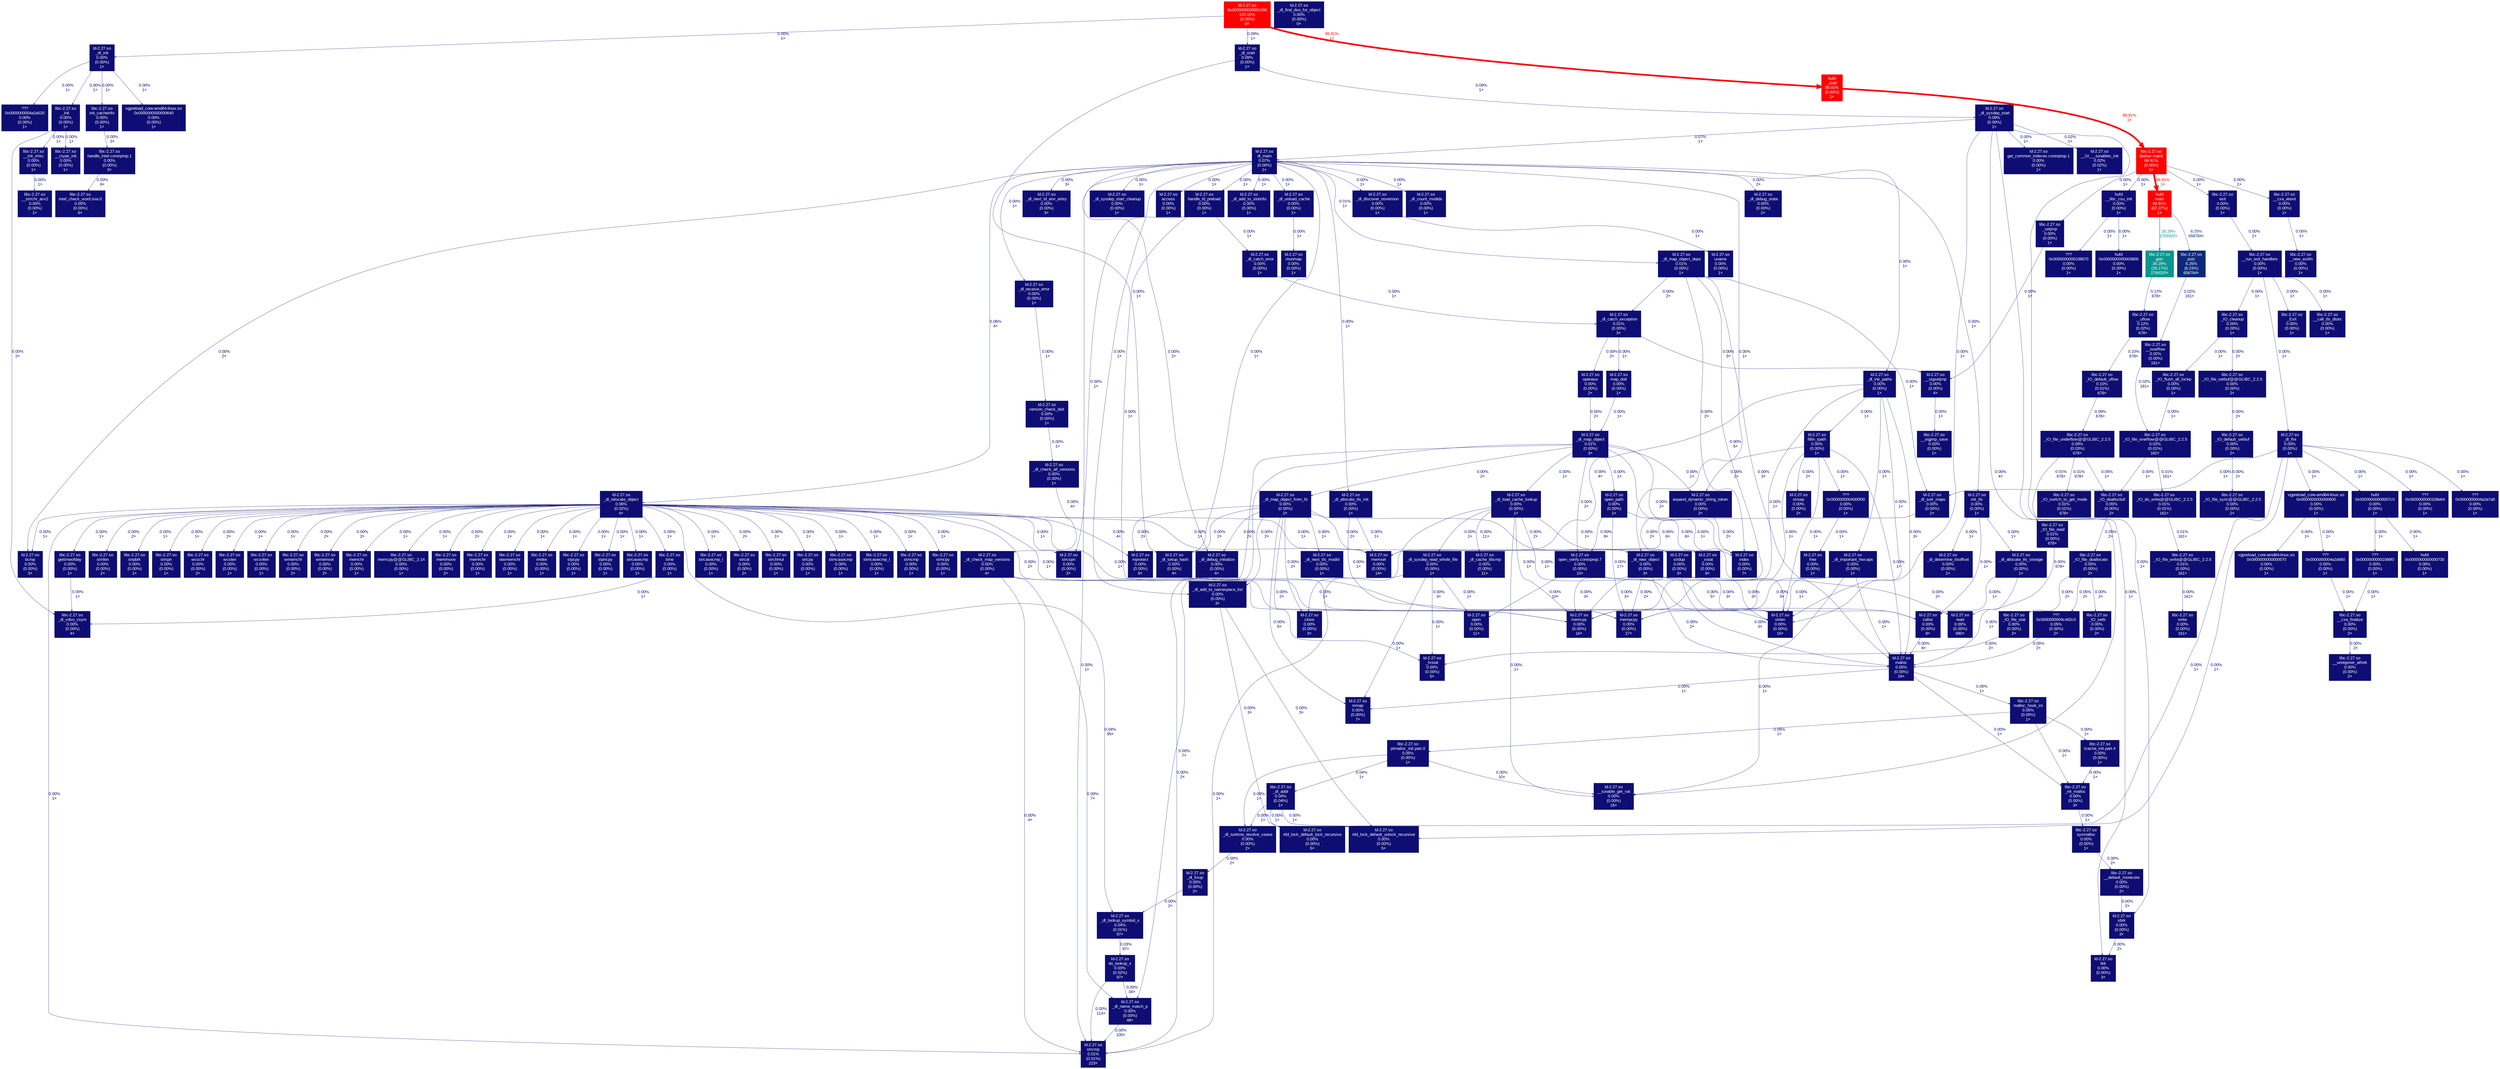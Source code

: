 digraph {
	graph [fontname=Arial, nodesep=0.125, ranksep=0.25];
	node [fontcolor=white, fontname=Arial, height=0, shape=box, style=filled, width=0];
	edge [fontname=Arial];
	"(below main)" [color="#ff0100", fontcolor="#ffffff", fontsize="10.00", label="libc-2.27.so\n(below main)\n99.91%\n(0.00%)\n1×"];
	"(below main)" -> "__cxa_atexit" [arrowsize="0.35", color="#0d0d73", fontcolor="#0d0d73", fontsize="10.00", label="0.00%\n1×", labeldistance="0.50", penwidth="0.50"];
	"(below main)" -> "__libc_csu_init" [arrowsize="0.35", color="#0d0d73", fontcolor="#0d0d73", fontsize="10.00", label="0.00%\n1×", labeldistance="0.50", penwidth="0.50"];
	"(below main)" -> "_setjmp" [arrowsize="0.35", color="#0d0d73", fontcolor="#0d0d73", fontsize="10.00", label="0.00%\n1×", labeldistance="0.50", penwidth="0.50"];
	"(below main)" -> exit [arrowsize="0.35", color="#0d0d73", fontcolor="#0d0d73", fontsize="10.00", label="0.00%\n1×", labeldistance="0.50", penwidth="0.50"];
	"(below main)" -> main [arrowsize="1.00", color="#ff0100", fontcolor="#ff0100", fontsize="10.00", label="99.91%\n1×", labeldistance="4.00", penwidth="4.00"];
	"0x0000000000000570" [color="#0d0d73", fontcolor="#ffffff", fontsize="10.00", label="vgpreload_core-amd64-linux.so\n0x0000000000000570\n0.00%\n(0.00%)\n1×"];
	"0x0000000000000600" [color="#0d0d73", fontcolor="#ffffff", fontsize="10.00", label="vgpreload_core-amd64-linux.so\n0x0000000000000600\n0.00%\n(0.00%)\n1×"];
	"0x0000000000000600" -> "0x0000000000000570" [arrowsize="0.35", color="#0d0d73", fontcolor="#0d0d73", fontsize="10.00", label="0.00%\n1×", labeldistance="0.50", penwidth="0.50"];
	"0x0000000000000600" -> "0x0000000004a2a560" [arrowsize="0.35", color="#0d0d73", fontcolor="#0d0d73", fontsize="10.00", label="0.00%\n1×", labeldistance="0.50", penwidth="0.50"];
	"0x0000000000000640" [color="#0d0d73", fontcolor="#ffffff", fontsize="10.00", label="vgpreload_core-amd64-linux.so\n0x0000000000000640\n0.00%\n(0.00%)\n1×"];
	"0x0000000000000730" [color="#0d0d73", fontcolor="#ffffff", fontsize="10.00", label="hufd\n0x0000000000000730\n0.00%\n(0.00%)\n1×"];
	"0x00000000000007c0" [color="#0d0d73", fontcolor="#ffffff", fontsize="10.00", label="hufd\n0x00000000000007c0\n0.00%\n(0.00%)\n1×"];
	"0x00000000000007c0" -> "0x0000000000000730" [arrowsize="0.35", color="#0d0d73", fontcolor="#0d0d73", fontsize="10.00", label="0.00%\n1×", labeldistance="0.50", penwidth="0.50"];
	"0x00000000000007c0" -> "0x00000000001086f0" [arrowsize="0.35", color="#0d0d73", fontcolor="#0d0d73", fontsize="10.00", label="0.00%\n1×", labeldistance="0.50", penwidth="0.50"];
	"0x0000000000000800" [color="#0d0d73", fontcolor="#ffffff", fontsize="10.00", label="hufd\n0x0000000000000800\n0.00%\n(0.00%)\n1×"];
	"0x0000000000001090" [color="#ff0000", fontcolor="#ffffff", fontsize="10.00", label="ld-2.27.so\n0x0000000000001090\n100.00%\n(0.00%)\n0×"];
	"0x0000000000001090" -> "_dl_init" [arrowsize="0.35", color="#0d0d73", fontcolor="#0d0d73", fontsize="10.00", label="0.00%\n1×", labeldistance="0.50", penwidth="0.50"];
	"0x0000000000001090" -> "_dl_start" [arrowsize="0.35", color="#0d0d73", fontcolor="#0d0d73", fontsize="10.00", label="0.09%\n1×", labeldistance="0.50", penwidth="0.50"];
	"0x0000000000001090" -> "_start" [arrowsize="1.00", color="#ff0100", fontcolor="#ff0100", fontsize="10.00", label="99.91%\n1×", labeldistance="4.00", penwidth="4.00"];
	"0x0000000000108670" [color="#0d0d73", fontcolor="#ffffff", fontsize="10.00", label="???\n0x0000000000108670\n0.00%\n(0.00%)\n1×"];
	"0x00000000001086f0" [color="#0d0d73", fontcolor="#ffffff", fontsize="10.00", label="???\n0x00000000001086f0\n0.00%\n(0.00%)\n1×"];
	"0x00000000001086f0" -> "__cxa_finalize" [arrowsize="0.35", color="#0d0d73", fontcolor="#0d0d73", fontsize="10.00", label="0.00%\n1×", labeldistance="0.50", penwidth="0.50"];
	"0x0000000000108e64" [color="#0d0d73", fontcolor="#ffffff", fontsize="10.00", label="???\n0x0000000000108e64\n0.00%\n(0.00%)\n1×"];
	"0x0000000004000f00" [color="#0d0d73", fontcolor="#ffffff", fontsize="10.00", label="???\n0x0000000004000f00\n0.00%\n(0.00%)\n1×"];
	"0x0000000004000f00" -> free [arrowsize="0.35", color="#0d0d73", fontcolor="#0d0d73", fontsize="10.00", label="0.00%\n1×", labeldistance="0.50", penwidth="0.50"];
	"0x0000000004a2a520" [color="#0d0d73", fontcolor="#ffffff", fontsize="10.00", label="???\n0x0000000004a2a520\n0.00%\n(0.00%)\n1×"];
	"0x0000000004a2a560" [color="#0d0d73", fontcolor="#ffffff", fontsize="10.00", label="???\n0x0000000004a2a560\n0.00%\n(0.00%)\n1×"];
	"0x0000000004a2a560" -> "__cxa_finalize" [arrowsize="0.35", color="#0d0d73", fontcolor="#0d0d73", fontsize="10.00", label="0.00%\n1×", labeldistance="0.50", penwidth="0.50"];
	"0x0000000004a2a7a8" [color="#0d0d73", fontcolor="#ffffff", fontsize="10.00", label="???\n0x0000000004a2a7a8\n0.00%\n(0.00%)\n1×"];
	"0x0000000004c4d2c0" [color="#0d0d73", fontcolor="#ffffff", fontsize="10.00", label="???\n0x0000000004c4d2c0\n0.05%\n(0.00%)\n2×"];
	"0x0000000004c4d2c0" -> malloc [arrowsize="0.35", color="#0d0d73", fontcolor="#0d0d73", fontsize="10.00", label="0.05%\n2×", labeldistance="0.50", penwidth="0.50"];
	"_Exit" [color="#0d0d73", fontcolor="#ffffff", fontsize="10.00", label="libc-2.27.so\n_Exit\n0.00%\n(0.00%)\n1×"];
	"_IO_cleanup" [color="#0d0d73", fontcolor="#ffffff", fontsize="10.00", label="libc-2.27.so\n_IO_cleanup\n0.00%\n(0.00%)\n1×"];
	"_IO_cleanup" -> "_IO_file_setbuf@@GLIBC_2.2.5" [arrowsize="0.35", color="#0d0d73", fontcolor="#0d0d73", fontsize="10.00", label="0.00%\n2×", labeldistance="0.50", penwidth="0.50"];
	"_IO_cleanup" -> "_IO_flush_all_lockp" [arrowsize="0.35", color="#0d0d73", fontcolor="#0d0d73", fontsize="10.00", label="0.00%\n1×", labeldistance="0.50", penwidth="0.50"];
	"_IO_default_setbuf" [color="#0d0d73", fontcolor="#ffffff", fontsize="10.00", label="libc-2.27.so\n_IO_default_setbuf\n0.00%\n(0.00%)\n2×"];
	"_IO_default_setbuf" -> "_IO_file_sync@@GLIBC_2.2.5" [arrowsize="0.35", color="#0d0d73", fontcolor="#0d0d73", fontsize="10.00", label="0.00%\n2×", labeldistance="0.50", penwidth="0.50"];
	"_IO_default_uflow" [color="#0d0d73", fontcolor="#ffffff", fontsize="10.00", label="libc-2.27.so\n_IO_default_uflow\n0.10%\n(0.01%)\n678×"];
	"_IO_default_uflow" -> "_IO_file_underflow@@GLIBC_2.2.5" [arrowsize="0.35", color="#0d0d73", fontcolor="#0d0d73", fontsize="10.00", label="0.09%\n678×", labeldistance="0.50", penwidth="0.50"];
	"_IO_do_write@@GLIBC_2.2.5" [color="#0d0d73", fontcolor="#ffffff", fontsize="10.00", label="libc-2.27.so\n_IO_do_write@@GLIBC_2.2.5\n0.01%\n(0.01%)\n161×"];
	"_IO_do_write@@GLIBC_2.2.5" -> "_IO_file_write@@GLIBC_2.2.5" [arrowsize="0.35", color="#0d0d73", fontcolor="#0d0d73", fontsize="10.00", label="0.01%\n161×", labeldistance="0.50", penwidth="0.50"];
	"_IO_doallocbuf" [color="#0d0d73", fontcolor="#ffffff", fontsize="10.00", label="libc-2.27.so\n_IO_doallocbuf\n0.05%\n(0.00%)\n2×"];
	"_IO_doallocbuf" -> "_IO_file_doallocate" [arrowsize="0.35", color="#0d0d73", fontcolor="#0d0d73", fontsize="10.00", label="0.05%\n2×", labeldistance="0.50", penwidth="0.50"];
	"_IO_file_doallocate" [color="#0d0d73", fontcolor="#ffffff", fontsize="10.00", label="libc-2.27.so\n_IO_file_doallocate\n0.05%\n(0.00%)\n2×"];
	"_IO_file_doallocate" -> "0x0000000004c4d2c0" [arrowsize="0.35", color="#0d0d73", fontcolor="#0d0d73", fontsize="10.00", label="0.05%\n2×", labeldistance="0.50", penwidth="0.50"];
	"_IO_file_doallocate" -> "_IO_file_stat" [arrowsize="0.35", color="#0d0d73", fontcolor="#0d0d73", fontsize="10.00", label="0.00%\n2×", labeldistance="0.50", penwidth="0.50"];
	"_IO_file_doallocate" -> "_IO_setb" [arrowsize="0.35", color="#0d0d73", fontcolor="#0d0d73", fontsize="10.00", label="0.00%\n2×", labeldistance="0.50", penwidth="0.50"];
	"_IO_file_overflow@@GLIBC_2.2.5" [color="#0d0d73", fontcolor="#ffffff", fontsize="10.00", label="libc-2.27.so\n_IO_file_overflow@@GLIBC_2.2.5\n0.02%\n(0.01%)\n162×"];
	"_IO_file_overflow@@GLIBC_2.2.5" -> "_IO_do_write@@GLIBC_2.2.5" [arrowsize="0.35", color="#0d0d73", fontcolor="#0d0d73", fontsize="10.00", label="0.01%\n161×", labeldistance="0.50", penwidth="0.50"];
	"_IO_file_overflow@@GLIBC_2.2.5" -> "_IO_doallocbuf" [arrowsize="0.35", color="#0d0d73", fontcolor="#0d0d73", fontsize="10.00", label="0.00%\n1×", labeldistance="0.50", penwidth="0.50"];
	"_IO_file_read" [color="#0d0d73", fontcolor="#ffffff", fontsize="10.00", label="libc-2.27.so\n_IO_file_read\n0.01%\n(0.00%)\n678×"];
	"_IO_file_read" -> read [arrowsize="0.35", color="#0d0d73", fontcolor="#0d0d73", fontsize="10.00", label="0.00%\n678×", labeldistance="0.50", penwidth="0.50"];
	"_IO_file_setbuf@@GLIBC_2.2.5" [color="#0d0d73", fontcolor="#ffffff", fontsize="10.00", label="libc-2.27.so\n_IO_file_setbuf@@GLIBC_2.2.5\n0.00%\n(0.00%)\n2×"];
	"_IO_file_setbuf@@GLIBC_2.2.5" -> "_IO_default_setbuf" [arrowsize="0.35", color="#0d0d73", fontcolor="#0d0d73", fontsize="10.00", label="0.00%\n2×", labeldistance="0.50", penwidth="0.50"];
	"_IO_file_stat" [color="#0d0d73", fontcolor="#ffffff", fontsize="10.00", label="libc-2.27.so\n_IO_file_stat\n0.00%\n(0.00%)\n2×"];
	"_IO_file_stat" -> "_fxstat" [arrowsize="0.35", color="#0d0d73", fontcolor="#0d0d73", fontsize="10.00", label="0.00%\n2×", labeldistance="0.50", penwidth="0.50"];
	"_IO_file_sync@@GLIBC_2.2.5" [color="#0d0d73", fontcolor="#ffffff", fontsize="10.00", label="libc-2.27.so\n_IO_file_sync@@GLIBC_2.2.5\n0.00%\n(0.00%)\n2×"];
	"_IO_file_underflow@@GLIBC_2.2.5" [color="#0d0d73", fontcolor="#ffffff", fontsize="10.00", label="libc-2.27.so\n_IO_file_underflow@@GLIBC_2.2.5\n0.09%\n(0.03%)\n678×"];
	"_IO_file_underflow@@GLIBC_2.2.5" -> "_IO_doallocbuf" [arrowsize="0.35", color="#0d0d73", fontcolor="#0d0d73", fontsize="10.00", label="0.05%\n1×", labeldistance="0.50", penwidth="0.50"];
	"_IO_file_underflow@@GLIBC_2.2.5" -> "_IO_file_read" [arrowsize="0.35", color="#0d0d73", fontcolor="#0d0d73", fontsize="10.00", label="0.01%\n678×", labeldistance="0.50", penwidth="0.50"];
	"_IO_file_underflow@@GLIBC_2.2.5" -> "_IO_switch_to_get_mode" [arrowsize="0.35", color="#0d0d73", fontcolor="#0d0d73", fontsize="10.00", label="0.01%\n678×", labeldistance="0.50", penwidth="0.50"];
	"_IO_file_write@@GLIBC_2.2.5" [color="#0d0d73", fontcolor="#ffffff", fontsize="10.00", label="libc-2.27.so\n_IO_file_write@@GLIBC_2.2.5\n0.01%\n(0.00%)\n161×"];
	"_IO_file_write@@GLIBC_2.2.5" -> write [arrowsize="0.35", color="#0d0d73", fontcolor="#0d0d73", fontsize="10.00", label="0.00%\n161×", labeldistance="0.50", penwidth="0.50"];
	"_IO_flush_all_lockp" [color="#0d0d73", fontcolor="#ffffff", fontsize="10.00", label="libc-2.27.so\n_IO_flush_all_lockp\n0.00%\n(0.00%)\n1×"];
	"_IO_flush_all_lockp" -> "_IO_file_overflow@@GLIBC_2.2.5" [arrowsize="0.35", color="#0d0d73", fontcolor="#0d0d73", fontsize="10.00", label="0.00%\n1×", labeldistance="0.50", penwidth="0.50"];
	"_IO_setb" [color="#0d0d73", fontcolor="#ffffff", fontsize="10.00", label="libc-2.27.so\n_IO_setb\n0.00%\n(0.00%)\n2×"];
	"_IO_switch_to_get_mode" [color="#0d0d73", fontcolor="#ffffff", fontsize="10.00", label="libc-2.27.so\n_IO_switch_to_get_mode\n0.01%\n(0.01%)\n678×"];
	"__GI___tunables_init" [color="#0d0d73", fontcolor="#ffffff", fontsize="10.00", label="ld-2.27.so\n__GI___tunables_init\n0.02%\n(0.02%)\n1×"];
	"__call_tls_dtors" [color="#0d0d73", fontcolor="#ffffff", fontsize="10.00", label="libc-2.27.so\n__call_tls_dtors\n0.00%\n(0.00%)\n1×"];
	"__ctype_init" [color="#0d0d73", fontcolor="#ffffff", fontsize="10.00", label="libc-2.27.so\n__ctype_init\n0.00%\n(0.00%)\n1×"];
	"__cxa_atexit" [color="#0d0d73", fontcolor="#ffffff", fontsize="10.00", label="libc-2.27.so\n__cxa_atexit\n0.00%\n(0.00%)\n1×"];
	"__cxa_atexit" -> "__new_exitfn" [arrowsize="0.35", color="#0d0d73", fontcolor="#0d0d73", fontsize="10.00", label="0.00%\n1×", labeldistance="0.50", penwidth="0.50"];
	"__cxa_finalize" [color="#0d0d73", fontcolor="#ffffff", fontsize="10.00", label="libc-2.27.so\n__cxa_finalize\n0.00%\n(0.00%)\n2×"];
	"__cxa_finalize" -> "__unregister_atfork" [arrowsize="0.35", color="#0d0d73", fontcolor="#0d0d73", fontsize="10.00", label="0.00%\n2×", labeldistance="0.50", penwidth="0.50"];
	"__default_morecore" [color="#0d0d73", fontcolor="#ffffff", fontsize="10.00", label="libc-2.27.so\n__default_morecore\n0.00%\n(0.00%)\n2×"];
	"__default_morecore" -> sbrk [arrowsize="0.35", color="#0d0d73", fontcolor="#0d0d73", fontsize="10.00", label="0.00%\n2×", labeldistance="0.50", penwidth="0.50"];
	"__init_misc" [color="#0d0d73", fontcolor="#ffffff", fontsize="10.00", label="libc-2.27.so\n__init_misc\n0.00%\n(0.00%)\n1×"];
	"__init_misc" -> "__strrchr_avx2" [arrowsize="0.35", color="#0d0d73", fontcolor="#0d0d73", fontsize="10.00", label="0.00%\n1×", labeldistance="0.50", penwidth="0.50"];
	"__libc_csu_init" [color="#0d0d73", fontcolor="#ffffff", fontsize="10.00", label="hufd\n__libc_csu_init\n0.00%\n(0.00%)\n1×"];
	"__libc_csu_init" -> "0x0000000000000800" [arrowsize="0.35", color="#0d0d73", fontcolor="#0d0d73", fontsize="10.00", label="0.00%\n1×", labeldistance="0.50", penwidth="0.50"];
	"__libc_csu_init" -> "0x0000000000108670" [arrowsize="0.35", color="#0d0d73", fontcolor="#0d0d73", fontsize="10.00", label="0.00%\n1×", labeldistance="0.50", penwidth="0.50"];
	"__new_exitfn" [color="#0d0d73", fontcolor="#ffffff", fontsize="10.00", label="libc-2.27.so\n__new_exitfn\n0.00%\n(0.00%)\n1×"];
	"__overflow" [color="#0d0d73", fontcolor="#ffffff", fontsize="10.00", label="libc-2.27.so\n__overflow\n0.02%\n(0.00%)\n161×"];
	"__overflow" -> "_IO_file_overflow@@GLIBC_2.2.5" [arrowsize="0.35", color="#0d0d73", fontcolor="#0d0d73", fontsize="10.00", label="0.02%\n161×", labeldistance="0.50", penwidth="0.50"];
	"__run_exit_handlers" [color="#0d0d73", fontcolor="#ffffff", fontsize="10.00", label="libc-2.27.so\n__run_exit_handlers\n0.00%\n(0.00%)\n1×"];
	"__run_exit_handlers" -> "_Exit" [arrowsize="0.35", color="#0d0d73", fontcolor="#0d0d73", fontsize="10.00", label="0.00%\n1×", labeldistance="0.50", penwidth="0.50"];
	"__run_exit_handlers" -> "_IO_cleanup" [arrowsize="0.35", color="#0d0d73", fontcolor="#0d0d73", fontsize="10.00", label="0.00%\n1×", labeldistance="0.50", penwidth="0.50"];
	"__run_exit_handlers" -> "__call_tls_dtors" [arrowsize="0.35", color="#0d0d73", fontcolor="#0d0d73", fontsize="10.00", label="0.00%\n1×", labeldistance="0.50", penwidth="0.50"];
	"__run_exit_handlers" -> "_dl_fini" [arrowsize="0.35", color="#0d0d73", fontcolor="#0d0d73", fontsize="10.00", label="0.00%\n1×", labeldistance="0.50", penwidth="0.50"];
	"__sigjmp_save" [color="#0d0d73", fontcolor="#ffffff", fontsize="10.00", label="libc-2.27.so\n__sigjmp_save\n0.00%\n(0.00%)\n1×"];
	"__sigsetjmp" [color="#0d0d73", fontcolor="#ffffff", fontsize="10.00", label="ld-2.27.so\n__sigsetjmp\n0.00%\n(0.00%)\n4×"];
	"__sigsetjmp" -> "__sigjmp_save" [arrowsize="0.35", color="#0d0d73", fontcolor="#0d0d73", fontsize="10.00", label="0.00%\n1×", labeldistance="0.50", penwidth="0.50"];
	"__strrchr_avx2" [color="#0d0d73", fontcolor="#ffffff", fontsize="10.00", label="libc-2.27.so\n__strrchr_avx2\n0.00%\n(0.00%)\n1×"];
	"__tunable_get_val" [color="#0d0d73", fontcolor="#ffffff", fontsize="10.00", label="ld-2.27.so\n__tunable_get_val\n0.00%\n(0.00%)\n16×"];
	"__uflow" [color="#0d0d73", fontcolor="#ffffff", fontsize="10.00", label="libc-2.27.so\n__uflow\n0.12%\n(0.02%)\n678×"];
	"__uflow" -> "_IO_default_uflow" [arrowsize="0.35", color="#0d0d73", fontcolor="#0d0d73", fontsize="10.00", label="0.10%\n678×", labeldistance="0.50", penwidth="0.50"];
	"__unregister_atfork" [color="#0d0d73", fontcolor="#ffffff", fontsize="10.00", label="libc-2.27.so\n__unregister_atfork\n0.00%\n(0.00%)\n2×"];
	"_dl_add_to_namespace_list" [color="#0d0d73", fontcolor="#ffffff", fontsize="10.00", label="ld-2.27.so\n_dl_add_to_namespace_list\n0.00%\n(0.00%)\n3×"];
	"_dl_add_to_namespace_list" -> "rtld_lock_default_lock_recursive" [arrowsize="0.35", color="#0d0d73", fontcolor="#0d0d73", fontsize="10.00", label="0.00%\n3×", labeldistance="0.50", penwidth="0.50"];
	"_dl_add_to_namespace_list" -> "rtld_lock_default_unlock_recursive" [arrowsize="0.35", color="#0d0d73", fontcolor="#0d0d73", fontsize="10.00", label="0.00%\n3×", labeldistance="0.50", penwidth="0.50"];
	"_dl_add_to_slotinfo" [color="#0d0d73", fontcolor="#ffffff", fontsize="10.00", label="ld-2.27.so\n_dl_add_to_slotinfo\n0.00%\n(0.00%)\n1×"];
	"_dl_addr" [color="#0d0d73", fontcolor="#ffffff", fontsize="10.00", label="libc-2.27.so\n_dl_addr\n0.04%\n(0.04%)\n1×"];
	"_dl_addr" -> "_dl_runtime_resolve_xsave" [arrowsize="0.35", color="#0d0d73", fontcolor="#0d0d73", fontsize="10.00", label="0.00%\n1×", labeldistance="0.50", penwidth="0.50"];
	"_dl_addr" -> "rtld_lock_default_lock_recursive" [arrowsize="0.35", color="#0d0d73", fontcolor="#0d0d73", fontsize="10.00", label="0.00%\n1×", labeldistance="0.50", penwidth="0.50"];
	"_dl_addr" -> "rtld_lock_default_unlock_recursive" [arrowsize="0.35", color="#0d0d73", fontcolor="#0d0d73", fontsize="10.00", label="0.00%\n1×", labeldistance="0.50", penwidth="0.50"];
	"_dl_allocate_tls_init" [color="#0d0d73", fontcolor="#ffffff", fontsize="10.00", label="ld-2.27.so\n_dl_allocate_tls_init\n0.00%\n(0.00%)\n1×"];
	"_dl_allocate_tls_init" -> mempcpy [arrowsize="0.35", color="#0d0d73", fontcolor="#0d0d73", fontsize="10.00", label="0.00%\n1×", labeldistance="0.50", penwidth="0.50"];
	"_dl_allocate_tls_init" -> memset [arrowsize="0.35", color="#0d0d73", fontcolor="#0d0d73", fontsize="10.00", label="0.00%\n1×", labeldistance="0.50", penwidth="0.50"];
	"_dl_allocate_tls_storage" [color="#0d0d73", fontcolor="#ffffff", fontsize="10.00", label="ld-2.27.so\n_dl_allocate_tls_storage\n0.00%\n(0.00%)\n1×"];
	"_dl_allocate_tls_storage" -> calloc [arrowsize="0.35", color="#0d0d73", fontcolor="#0d0d73", fontsize="10.00", label="0.00%\n1×", labeldistance="0.50", penwidth="0.50"];
	"_dl_allocate_tls_storage" -> malloc [arrowsize="0.35", color="#0d0d73", fontcolor="#0d0d73", fontsize="10.00", label="0.00%\n1×", labeldistance="0.50", penwidth="0.50"];
	"_dl_cache_libcmp" [color="#0d0d73", fontcolor="#ffffff", fontsize="10.00", label="ld-2.27.so\n_dl_cache_libcmp\n0.00%\n(0.00%)\n11×"];
	"_dl_catch_error" [color="#0d0d73", fontcolor="#ffffff", fontsize="10.00", label="ld-2.27.so\n_dl_catch_error\n0.00%\n(0.00%)\n1×"];
	"_dl_catch_error" -> "_dl_catch_exception" [arrowsize="0.35", color="#0d0d73", fontcolor="#0d0d73", fontsize="10.00", label="0.00%\n1×", labeldistance="0.50", penwidth="0.50"];
	"_dl_catch_exception" [color="#0d0d73", fontcolor="#ffffff", fontsize="10.00", label="ld-2.27.so\n_dl_catch_exception\n0.01%\n(0.00%)\n3×"];
	"_dl_catch_exception" -> "__sigsetjmp" [arrowsize="0.35", color="#0d0d73", fontcolor="#0d0d73", fontsize="10.00", label="0.00%\n3×", labeldistance="0.50", penwidth="0.50"];
	"_dl_catch_exception" -> "map_doit" [arrowsize="0.35", color="#0d0d73", fontcolor="#0d0d73", fontsize="10.00", label="0.00%\n1×", labeldistance="0.50", penwidth="0.50"];
	"_dl_catch_exception" -> openaux [arrowsize="0.35", color="#0d0d73", fontcolor="#0d0d73", fontsize="10.00", label="0.00%\n2×", labeldistance="0.50", penwidth="0.50"];
	"_dl_check_all_versions" [color="#0d0d73", fontcolor="#ffffff", fontsize="10.00", label="ld-2.27.so\n_dl_check_all_versions\n0.00%\n(0.00%)\n1×"];
	"_dl_check_all_versions" -> "_dl_check_map_versions" [arrowsize="0.35", color="#0d0d73", fontcolor="#0d0d73", fontsize="10.00", label="0.00%\n4×", labeldistance="0.50", penwidth="0.50"];
	"_dl_check_map_versions" [color="#0d0d73", fontcolor="#ffffff", fontsize="10.00", label="ld-2.27.so\n_dl_check_map_versions\n0.00%\n(0.00%)\n4×"];
	"_dl_check_map_versions" -> "_dl_name_match_p" [arrowsize="0.35", color="#0d0d73", fontcolor="#0d0d73", fontsize="10.00", label="0.00%\n7×", labeldistance="0.50", penwidth="0.50"];
	"_dl_check_map_versions" -> calloc [arrowsize="0.35", color="#0d0d73", fontcolor="#0d0d73", fontsize="10.00", label="0.00%\n3×", labeldistance="0.50", penwidth="0.50"];
	"_dl_check_map_versions" -> strcmp [arrowsize="0.35", color="#0d0d73", fontcolor="#0d0d73", fontsize="10.00", label="0.00%\n4×", labeldistance="0.50", penwidth="0.50"];
	"_dl_count_modids" [color="#0d0d73", fontcolor="#ffffff", fontsize="10.00", label="ld-2.27.so\n_dl_count_modids\n0.00%\n(0.00%)\n1×"];
	"_dl_debug_initialize" [color="#0d0d73", fontcolor="#ffffff", fontsize="10.00", label="ld-2.27.so\n_dl_debug_initialize\n0.00%\n(0.00%)\n4×"];
	"_dl_debug_state" [color="#0d0d73", fontcolor="#ffffff", fontsize="10.00", label="ld-2.27.so\n_dl_debug_state\n0.00%\n(0.00%)\n2×"];
	"_dl_determine_tlsoffset" [color="#0d0d73", fontcolor="#ffffff", fontsize="10.00", label="ld-2.27.so\n_dl_determine_tlsoffset\n0.00%\n(0.00%)\n1×"];
	"_dl_discover_osversion" [color="#0d0d73", fontcolor="#ffffff", fontsize="10.00", label="ld-2.27.so\n_dl_discover_osversion\n0.00%\n(0.00%)\n1×"];
	"_dl_discover_osversion" -> uname [arrowsize="0.35", color="#0d0d73", fontcolor="#0d0d73", fontsize="10.00", label="0.00%\n1×", labeldistance="0.50", penwidth="0.50"];
	"_dl_find_dso_for_object" [color="#0d0d73", fontcolor="#ffffff", fontsize="10.00", label="ld-2.27.so\n_dl_find_dso_for_object\n0.00%\n(0.00%)\n0×"];
	"_dl_fini" [color="#0d0d73", fontcolor="#ffffff", fontsize="10.00", label="ld-2.27.so\n_dl_fini\n0.00%\n(0.00%)\n1×"];
	"_dl_fini" -> "0x0000000000000600" [arrowsize="0.35", color="#0d0d73", fontcolor="#0d0d73", fontsize="10.00", label="0.00%\n1×", labeldistance="0.50", penwidth="0.50"];
	"_dl_fini" -> "0x00000000000007c0" [arrowsize="0.35", color="#0d0d73", fontcolor="#0d0d73", fontsize="10.00", label="0.00%\n1×", labeldistance="0.50", penwidth="0.50"];
	"_dl_fini" -> "0x0000000000108e64" [arrowsize="0.35", color="#0d0d73", fontcolor="#0d0d73", fontsize="10.00", label="0.00%\n1×", labeldistance="0.50", penwidth="0.50"];
	"_dl_fini" -> "0x0000000004a2a7a8" [arrowsize="0.35", color="#0d0d73", fontcolor="#0d0d73", fontsize="10.00", label="0.00%\n1×", labeldistance="0.50", penwidth="0.50"];
	"_dl_fini" -> "_dl_sort_maps" [arrowsize="0.35", color="#0d0d73", fontcolor="#0d0d73", fontsize="10.00", label="0.00%\n1×", labeldistance="0.50", penwidth="0.50"];
	"_dl_fini" -> "rtld_lock_default_lock_recursive" [arrowsize="0.35", color="#0d0d73", fontcolor="#0d0d73", fontsize="10.00", label="0.00%\n1×", labeldistance="0.50", penwidth="0.50"];
	"_dl_fini" -> "rtld_lock_default_unlock_recursive" [arrowsize="0.35", color="#0d0d73", fontcolor="#0d0d73", fontsize="10.00", label="0.00%\n1×", labeldistance="0.50", penwidth="0.50"];
	"_dl_fixup" [color="#0d0d73", fontcolor="#ffffff", fontsize="10.00", label="ld-2.27.so\n_dl_fixup\n0.00%\n(0.00%)\n2×"];
	"_dl_fixup" -> "_dl_lookup_symbol_x" [arrowsize="0.35", color="#0d0d73", fontcolor="#0d0d73", fontsize="10.00", label="0.00%\n2×", labeldistance="0.50", penwidth="0.50"];
	"_dl_important_hwcaps" [color="#0d0d73", fontcolor="#ffffff", fontsize="10.00", label="ld-2.27.so\n_dl_important_hwcaps\n0.00%\n(0.00%)\n1×"];
	"_dl_important_hwcaps" -> "__tunable_get_val" [arrowsize="0.35", color="#0d0d73", fontcolor="#0d0d73", fontsize="10.00", label="0.00%\n1×", labeldistance="0.50", penwidth="0.50"];
	"_dl_important_hwcaps" -> malloc [arrowsize="0.35", color="#0d0d73", fontcolor="#0d0d73", fontsize="10.00", label="0.00%\n1×", labeldistance="0.50", penwidth="0.50"];
	"_dl_important_hwcaps" -> mempcpy [arrowsize="0.35", color="#0d0d73", fontcolor="#0d0d73", fontsize="10.00", label="0.00%\n5×", labeldistance="0.50", penwidth="0.50"];
	"_dl_important_hwcaps" -> strlen [arrowsize="0.35", color="#0d0d73", fontcolor="#0d0d73", fontsize="10.00", label="0.00%\n1×", labeldistance="0.50", penwidth="0.50"];
	"_dl_init" [color="#0d0d73", fontcolor="#ffffff", fontsize="10.00", label="ld-2.27.so\n_dl_init\n0.00%\n(0.00%)\n1×"];
	"_dl_init" -> "0x0000000000000640" [arrowsize="0.35", color="#0d0d73", fontcolor="#0d0d73", fontsize="10.00", label="0.00%\n1×", labeldistance="0.50", penwidth="0.50"];
	"_dl_init" -> "0x0000000004a2a520" [arrowsize="0.35", color="#0d0d73", fontcolor="#0d0d73", fontsize="10.00", label="0.00%\n1×", labeldistance="0.50", penwidth="0.50"];
	"_dl_init" -> "_init" [arrowsize="0.35", color="#0d0d73", fontcolor="#0d0d73", fontsize="10.00", label="0.00%\n1×", labeldistance="0.50", penwidth="0.50"];
	"_dl_init" -> "init_cacheinfo" [arrowsize="0.35", color="#0d0d73", fontcolor="#0d0d73", fontsize="10.00", label="0.00%\n1×", labeldistance="0.50", penwidth="0.50"];
	"_dl_init_paths" [color="#0d0d73", fontcolor="#ffffff", fontsize="10.00", label="ld-2.27.so\n_dl_init_paths\n0.00%\n(0.00%)\n1×"];
	"_dl_init_paths" -> "_dl_important_hwcaps" [arrowsize="0.35", color="#0d0d73", fontcolor="#0d0d73", fontsize="10.00", label="0.00%\n1×", labeldistance="0.50", penwidth="0.50"];
	"_dl_init_paths" -> "fillin_rpath" [arrowsize="0.35", color="#0d0d73", fontcolor="#0d0d73", fontsize="10.00", label="0.00%\n1×", labeldistance="0.50", penwidth="0.50"];
	"_dl_init_paths" -> malloc [arrowsize="0.35", color="#0d0d73", fontcolor="#0d0d73", fontsize="10.00", label="0.00%\n3×", labeldistance="0.50", penwidth="0.50"];
	"_dl_init_paths" -> memcpy [arrowsize="0.35", color="#0d0d73", fontcolor="#0d0d73", fontsize="10.00", label="0.00%\n1×", labeldistance="0.50", penwidth="0.50"];
	"_dl_init_paths" -> memset [arrowsize="0.35", color="#0d0d73", fontcolor="#0d0d73", fontsize="10.00", label="0.00%\n4×", labeldistance="0.50", penwidth="0.50"];
	"_dl_init_paths" -> strlen [arrowsize="0.35", color="#0d0d73", fontcolor="#0d0d73", fontsize="10.00", label="0.00%\n1×", labeldistance="0.50", penwidth="0.50"];
	"_dl_load_cache_lookup" [color="#0d0d73", fontcolor="#ffffff", fontsize="10.00", label="ld-2.27.so\n_dl_load_cache_lookup\n0.00%\n(0.00%)\n1×"];
	"_dl_load_cache_lookup" -> "__tunable_get_val" [arrowsize="0.35", color="#0d0d73", fontcolor="#0d0d73", fontsize="10.00", label="0.00%\n1×", labeldistance="0.50", penwidth="0.50"];
	"_dl_load_cache_lookup" -> "_dl_cache_libcmp" [arrowsize="0.35", color="#0d0d73", fontcolor="#0d0d73", fontsize="10.00", label="0.00%\n11×", labeldistance="0.50", penwidth="0.50"];
	"_dl_load_cache_lookup" -> "_dl_sysdep_read_whole_file" [arrowsize="0.35", color="#0d0d73", fontcolor="#0d0d73", fontsize="10.00", label="0.00%\n1×", labeldistance="0.50", penwidth="0.50"];
	"_dl_load_cache_lookup" -> memcpy [arrowsize="0.35", color="#0d0d73", fontcolor="#0d0d73", fontsize="10.00", label="0.00%\n1×", labeldistance="0.50", penwidth="0.50"];
	"_dl_load_cache_lookup" -> strcmp [arrowsize="0.35", color="#0d0d73", fontcolor="#0d0d73", fontsize="10.00", label="0.00%\n1×", labeldistance="0.50", penwidth="0.50"];
	"_dl_load_cache_lookup" -> strdup [arrowsize="0.35", color="#0d0d73", fontcolor="#0d0d73", fontsize="10.00", label="0.00%\n1×", labeldistance="0.50", penwidth="0.50"];
	"_dl_load_cache_lookup" -> strlen [arrowsize="0.35", color="#0d0d73", fontcolor="#0d0d73", fontsize="10.00", label="0.00%\n1×", labeldistance="0.50", penwidth="0.50"];
	"_dl_lookup_symbol_x" [color="#0d0d73", fontcolor="#ffffff", fontsize="10.00", label="ld-2.27.so\n_dl_lookup_symbol_x\n0.04%\n(0.01%)\n97×"];
	"_dl_lookup_symbol_x" -> "do_lookup_x" [arrowsize="0.35", color="#0d0d73", fontcolor="#0d0d73", fontsize="10.00", label="0.03%\n97×", labeldistance="0.50", penwidth="0.50"];
	"_dl_map_object" [color="#0d0d73", fontcolor="#ffffff", fontsize="10.00", label="ld-2.27.so\n_dl_map_object\n0.01%\n(0.00%)\n3×"];
	"_dl_map_object" -> "_dl_load_cache_lookup" [arrowsize="0.35", color="#0d0d73", fontcolor="#0d0d73", fontsize="10.00", label="0.00%\n1×", labeldistance="0.50", penwidth="0.50"];
	"_dl_map_object" -> "_dl_map_object_from_fd" [arrowsize="0.35", color="#0d0d73", fontcolor="#0d0d73", fontsize="10.00", label="0.00%\n2×", labeldistance="0.50", penwidth="0.50"];
	"_dl_map_object" -> "_dl_name_match_p" [arrowsize="0.35", color="#0d0d73", fontcolor="#0d0d73", fontsize="10.00", label="0.00%\n7×", labeldistance="0.50", penwidth="0.50"];
	"_dl_map_object" -> "expand_dynamic_string_token" [arrowsize="0.35", color="#0d0d73", fontcolor="#0d0d73", fontsize="10.00", label="0.00%\n1×", labeldistance="0.50", penwidth="0.50"];
	"_dl_map_object" -> index [arrowsize="0.35", color="#0d0d73", fontcolor="#0d0d73", fontsize="10.00", label="0.00%\n2×", labeldistance="0.50", penwidth="0.50"];
	"_dl_map_object" -> "open_path" [arrowsize="0.35", color="#0d0d73", fontcolor="#0d0d73", fontsize="10.00", label="0.00%\n1×", labeldistance="0.50", penwidth="0.50"];
	"_dl_map_object" -> "open_verify.constprop.7" [arrowsize="0.35", color="#0d0d73", fontcolor="#0d0d73", fontsize="10.00", label="0.00%\n2×", labeldistance="0.50", penwidth="0.50"];
	"_dl_map_object" -> strcmp [arrowsize="0.35", color="#0d0d73", fontcolor="#0d0d73", fontsize="10.00", label="0.00%\n2×", labeldistance="0.50", penwidth="0.50"];
	"_dl_map_object" -> strlen [arrowsize="0.35", color="#0d0d73", fontcolor="#0d0d73", fontsize="10.00", label="0.00%\n1×", labeldistance="0.50", penwidth="0.50"];
	"_dl_map_object_deps" [color="#0d0d73", fontcolor="#ffffff", fontsize="10.00", label="ld-2.27.so\n_dl_map_object_deps\n0.01%\n(0.00%)\n1×"];
	"_dl_map_object_deps" -> "_dl_catch_exception" [arrowsize="0.35", color="#0d0d73", fontcolor="#0d0d73", fontsize="10.00", label="0.00%\n2×", labeldistance="0.50", penwidth="0.50"];
	"_dl_map_object_deps" -> "_dl_sort_maps" [arrowsize="0.35", color="#0d0d73", fontcolor="#0d0d73", fontsize="10.00", label="0.00%\n1×", labeldistance="0.50", penwidth="0.50"];
	"_dl_map_object_deps" -> index [arrowsize="0.35", color="#0d0d73", fontcolor="#0d0d73", fontsize="10.00", label="0.00%\n2×", labeldistance="0.50", penwidth="0.50"];
	"_dl_map_object_deps" -> malloc [arrowsize="0.35", color="#0d0d73", fontcolor="#0d0d73", fontsize="10.00", label="0.00%\n3×", labeldistance="0.50", penwidth="0.50"];
	"_dl_map_object_deps" -> memcpy [arrowsize="0.35", color="#0d0d73", fontcolor="#0d0d73", fontsize="10.00", label="0.00%\n5×", labeldistance="0.50", penwidth="0.50"];
	"_dl_map_object_from_fd" [color="#0d0d73", fontcolor="#ffffff", fontsize="10.00", label="ld-2.27.so\n_dl_map_object_from_fd\n0.00%\n(0.00%)\n2×"];
	"_dl_map_object_from_fd" -> "_dl_add_to_namespace_list" [arrowsize="0.35", color="#0d0d73", fontcolor="#0d0d73", fontsize="10.00", label="0.00%\n2×", labeldistance="0.50", penwidth="0.50"];
	"_dl_map_object_from_fd" -> "_dl_debug_initialize" [arrowsize="0.35", color="#0d0d73", fontcolor="#0d0d73", fontsize="10.00", label="0.00%\n2×", labeldistance="0.50", penwidth="0.50"];
	"_dl_map_object_from_fd" -> "_dl_new_object" [arrowsize="0.35", color="#0d0d73", fontcolor="#0d0d73", fontsize="10.00", label="0.00%\n2×", labeldistance="0.50", penwidth="0.50"];
	"_dl_map_object_from_fd" -> "_dl_next_tls_modid" [arrowsize="0.35", color="#0d0d73", fontcolor="#0d0d73", fontsize="10.00", label="0.00%\n1×", labeldistance="0.50", penwidth="0.50"];
	"_dl_map_object_from_fd" -> "_dl_setup_hash" [arrowsize="0.35", color="#0d0d73", fontcolor="#0d0d73", fontsize="10.00", label="0.00%\n2×", labeldistance="0.50", penwidth="0.50"];
	"_dl_map_object_from_fd" -> "_fxstat" [arrowsize="0.35", color="#0d0d73", fontcolor="#0d0d73", fontsize="10.00", label="0.00%\n2×", labeldistance="0.50", penwidth="0.50"];
	"_dl_map_object_from_fd" -> close [arrowsize="0.35", color="#0d0d73", fontcolor="#0d0d73", fontsize="10.00", label="0.00%\n2×", labeldistance="0.50", penwidth="0.50"];
	"_dl_map_object_from_fd" -> memset [arrowsize="0.35", color="#0d0d73", fontcolor="#0d0d73", fontsize="10.00", label="0.00%\n2×", labeldistance="0.50", penwidth="0.50"];
	"_dl_map_object_from_fd" -> mmap [arrowsize="0.35", color="#0d0d73", fontcolor="#0d0d73", fontsize="10.00", label="0.00%\n5×", labeldistance="0.50", penwidth="0.50"];
	"_dl_map_object_from_fd" -> mprotect [arrowsize="0.35", color="#0d0d73", fontcolor="#0d0d73", fontsize="10.00", label="0.00%\n2×", labeldistance="0.50", penwidth="0.50"];
	"_dl_name_match_p" [color="#0d0d73", fontcolor="#ffffff", fontsize="10.00", label="ld-2.27.so\n_dl_name_match_p\n0.00%\n(0.00%)\n48×"];
	"_dl_name_match_p" -> strcmp [arrowsize="0.35", color="#0d0d73", fontcolor="#0d0d73", fontsize="10.00", label="0.00%\n100×", labeldistance="0.50", penwidth="0.50"];
	"_dl_new_object" [color="#0d0d73", fontcolor="#ffffff", fontsize="10.00", label="ld-2.27.so\n_dl_new_object\n0.00%\n(0.00%)\n3×"];
	"_dl_new_object" -> calloc [arrowsize="0.35", color="#0d0d73", fontcolor="#0d0d73", fontsize="10.00", label="0.00%\n3×", labeldistance="0.50", penwidth="0.50"];
	"_dl_new_object" -> malloc [arrowsize="0.35", color="#0d0d73", fontcolor="#0d0d73", fontsize="10.00", label="0.00%\n2×", labeldistance="0.50", penwidth="0.50"];
	"_dl_new_object" -> memcpy [arrowsize="0.35", color="#0d0d73", fontcolor="#0d0d73", fontsize="10.00", label="0.00%\n3×", labeldistance="0.50", penwidth="0.50"];
	"_dl_new_object" -> mempcpy [arrowsize="0.35", color="#0d0d73", fontcolor="#0d0d73", fontsize="10.00", label="0.00%\n2×", labeldistance="0.50", penwidth="0.50"];
	"_dl_new_object" -> strlen [arrowsize="0.35", color="#0d0d73", fontcolor="#0d0d73", fontsize="10.00", label="0.00%\n5×", labeldistance="0.50", penwidth="0.50"];
	"_dl_next_ld_env_entry" [color="#0d0d73", fontcolor="#ffffff", fontsize="10.00", label="ld-2.27.so\n_dl_next_ld_env_entry\n0.00%\n(0.00%)\n3×"];
	"_dl_next_tls_modid" [color="#0d0d73", fontcolor="#ffffff", fontsize="10.00", label="ld-2.27.so\n_dl_next_tls_modid\n0.00%\n(0.00%)\n1×"];
	"_dl_receive_error" [color="#0d0d73", fontcolor="#ffffff", fontsize="10.00", label="ld-2.27.so\n_dl_receive_error\n0.00%\n(0.00%)\n1×"];
	"_dl_receive_error" -> "version_check_doit" [arrowsize="0.35", color="#0d0d73", fontcolor="#0d0d73", fontsize="10.00", label="0.00%\n1×", labeldistance="0.50", penwidth="0.50"];
	"_dl_relocate_object" [color="#0d0d73", fontcolor="#ffffff", fontsize="10.00", label="ld-2.27.so\n_dl_relocate_object\n0.06%\n(0.02%)\n4×"];
	"_dl_relocate_object" -> "_dl_lookup_symbol_x" [arrowsize="0.35", color="#0d0d73", fontcolor="#0d0d73", fontsize="10.00", label="0.04%\n95×", labeldistance="0.50", penwidth="0.50"];
	"_dl_relocate_object" -> bcmp [arrowsize="0.35", color="#0d0d73", fontcolor="#0d0d73", fontsize="10.00", label="0.00%\n1×", labeldistance="0.50", penwidth="0.50"];
	"_dl_relocate_object" -> gettimeofday [arrowsize="0.35", color="#0d0d73", fontcolor="#0d0d73", fontsize="10.00", label="0.00%\n1×", labeldistance="0.50", penwidth="0.50"];
	"_dl_relocate_object" -> index [arrowsize="0.35", color="#0d0d73", fontcolor="#0d0d73", fontsize="10.00", label="0.00%\n1×", labeldistance="0.50", penwidth="0.50"];
	"_dl_relocate_object" -> memchr [arrowsize="0.35", color="#0d0d73", fontcolor="#0d0d73", fontsize="10.00", label="0.00%\n1×", labeldistance="0.50", penwidth="0.50"];
	"_dl_relocate_object" -> memcpy [arrowsize="0.35", color="#0d0d73", fontcolor="#0d0d73", fontsize="10.00", label="0.00%\n2×", labeldistance="0.50", penwidth="0.50"];
	"_dl_relocate_object" -> "memcpy@@GLIBC_2.14" [arrowsize="0.35", color="#0d0d73", fontcolor="#0d0d73", fontsize="10.00", label="0.00%\n1×", labeldistance="0.50", penwidth="0.50"];
	"_dl_relocate_object" -> memmove [arrowsize="0.35", color="#0d0d73", fontcolor="#0d0d73", fontsize="10.00", label="0.00%\n2×", labeldistance="0.50", penwidth="0.50"];
	"_dl_relocate_object" -> mempcpy [arrowsize="0.35", color="#0d0d73", fontcolor="#0d0d73", fontsize="10.00", label="0.00%\n1×", labeldistance="0.50", penwidth="0.50"];
	"_dl_relocate_object" -> memrchr [arrowsize="0.35", color="#0d0d73", fontcolor="#0d0d73", fontsize="10.00", label="0.00%\n1×", labeldistance="0.50", penwidth="0.50"];
	"_dl_relocate_object" -> memset [arrowsize="0.35", color="#0d0d73", fontcolor="#0d0d73", fontsize="10.00", label="0.00%\n1×", labeldistance="0.50", penwidth="0.50"];
	"_dl_relocate_object" -> mprotect [arrowsize="0.35", color="#0d0d73", fontcolor="#0d0d73", fontsize="10.00", label="0.00%\n4×", labeldistance="0.50", penwidth="0.50"];
	"_dl_relocate_object" -> rawmemchr [arrowsize="0.35", color="#0d0d73", fontcolor="#0d0d73", fontsize="10.00", label="0.00%\n1×", labeldistance="0.50", penwidth="0.50"];
	"_dl_relocate_object" -> rindex [arrowsize="0.35", color="#0d0d73", fontcolor="#0d0d73", fontsize="10.00", label="0.00%\n1×", labeldistance="0.50", penwidth="0.50"];
	"_dl_relocate_object" -> stpcpy [arrowsize="0.35", color="#0d0d73", fontcolor="#0d0d73", fontsize="10.00", label="0.00%\n1×", labeldistance="0.50", penwidth="0.50"];
	"_dl_relocate_object" -> stpncpy [arrowsize="0.35", color="#0d0d73", fontcolor="#0d0d73", fontsize="10.00", label="0.00%\n1×", labeldistance="0.50", penwidth="0.50"];
	"_dl_relocate_object" -> strcasecmp [arrowsize="0.35", color="#0d0d73", fontcolor="#0d0d73", fontsize="10.00", label="0.00%\n1×", labeldistance="0.50", penwidth="0.50"];
	"_dl_relocate_object" -> "strcasecmp_l" [arrowsize="0.35", color="#0d0d73", fontcolor="#0d0d73", fontsize="10.00", label="0.00%\n1×", labeldistance="0.50", penwidth="0.50"];
	"_dl_relocate_object" -> strcat [arrowsize="0.35", color="#0d0d73", fontcolor="#0d0d73", fontsize="10.00", label="0.00%\n2×", labeldistance="0.50", penwidth="0.50"];
	"_dl_relocate_object" -> strchrnul [arrowsize="0.35", color="#0d0d73", fontcolor="#0d0d73", fontsize="10.00", label="0.00%\n1×", labeldistance="0.50", penwidth="0.50"];
	"_dl_relocate_object" -> strcmp [arrowsize="0.35", color="#0d0d73", fontcolor="#0d0d73", fontsize="10.00", label="0.00%\n1×", labeldistance="0.50", penwidth="0.50"];
	"_dl_relocate_object" -> strcpy [arrowsize="0.35", color="#0d0d73", fontcolor="#0d0d73", fontsize="10.00", label="0.00%\n1×", labeldistance="0.50", penwidth="0.50"];
	"_dl_relocate_object" -> strcspn [arrowsize="0.35", color="#0d0d73", fontcolor="#0d0d73", fontsize="10.00", label="0.00%\n1×", labeldistance="0.50", penwidth="0.50"];
	"_dl_relocate_object" -> strlen [arrowsize="0.35", color="#0d0d73", fontcolor="#0d0d73", fontsize="10.00", label="0.00%\n1×", labeldistance="0.50", penwidth="0.50"];
	"_dl_relocate_object" -> strncasecmp [arrowsize="0.35", color="#0d0d73", fontcolor="#0d0d73", fontsize="10.00", label="0.00%\n1×", labeldistance="0.50", penwidth="0.50"];
	"_dl_relocate_object" -> "strncasecmp_l" [arrowsize="0.35", color="#0d0d73", fontcolor="#0d0d73", fontsize="10.00", label="0.00%\n1×", labeldistance="0.50", penwidth="0.50"];
	"_dl_relocate_object" -> strncmp [arrowsize="0.35", color="#0d0d73", fontcolor="#0d0d73", fontsize="10.00", label="0.00%\n1×", labeldistance="0.50", penwidth="0.50"];
	"_dl_relocate_object" -> strncpy [arrowsize="0.35", color="#0d0d73", fontcolor="#0d0d73", fontsize="10.00", label="0.00%\n1×", labeldistance="0.50", penwidth="0.50"];
	"_dl_relocate_object" -> strnlen [arrowsize="0.35", color="#0d0d73", fontcolor="#0d0d73", fontsize="10.00", label="0.00%\n2×", labeldistance="0.50", penwidth="0.50"];
	"_dl_relocate_object" -> strpbrk [arrowsize="0.35", color="#0d0d73", fontcolor="#0d0d73", fontsize="10.00", label="0.00%\n1×", labeldistance="0.50", penwidth="0.50"];
	"_dl_relocate_object" -> strspn [arrowsize="0.35", color="#0d0d73", fontcolor="#0d0d73", fontsize="10.00", label="0.00%\n1×", labeldistance="0.50", penwidth="0.50"];
	"_dl_relocate_object" -> time [arrowsize="0.35", color="#0d0d73", fontcolor="#0d0d73", fontsize="10.00", label="0.00%\n1×", labeldistance="0.50", penwidth="0.50"];
	"_dl_relocate_object" -> wcschr [arrowsize="0.35", color="#0d0d73", fontcolor="#0d0d73", fontsize="10.00", label="0.00%\n2×", labeldistance="0.50", penwidth="0.50"];
	"_dl_relocate_object" -> wcslen [arrowsize="0.35", color="#0d0d73", fontcolor="#0d0d73", fontsize="10.00", label="0.00%\n1×", labeldistance="0.50", penwidth="0.50"];
	"_dl_relocate_object" -> wcsnlen [arrowsize="0.35", color="#0d0d73", fontcolor="#0d0d73", fontsize="10.00", label="0.00%\n1×", labeldistance="0.50", penwidth="0.50"];
	"_dl_relocate_object" -> wmemchr [arrowsize="0.35", color="#0d0d73", fontcolor="#0d0d73", fontsize="10.00", label="0.00%\n2×", labeldistance="0.50", penwidth="0.50"];
	"_dl_relocate_object" -> wmemset [arrowsize="0.35", color="#0d0d73", fontcolor="#0d0d73", fontsize="10.00", label="0.00%\n2×", labeldistance="0.50", penwidth="0.50"];
	"_dl_runtime_resolve_xsave" [color="#0d0d73", fontcolor="#ffffff", fontsize="10.00", label="ld-2.27.so\n_dl_runtime_resolve_xsave\n0.00%\n(0.00%)\n2×"];
	"_dl_runtime_resolve_xsave" -> "_dl_fixup" [arrowsize="0.35", color="#0d0d73", fontcolor="#0d0d73", fontsize="10.00", label="0.00%\n2×", labeldistance="0.50", penwidth="0.50"];
	"_dl_setup_hash" [color="#0d0d73", fontcolor="#ffffff", fontsize="10.00", label="ld-2.27.so\n_dl_setup_hash\n0.00%\n(0.00%)\n4×"];
	"_dl_sort_maps" [color="#0d0d73", fontcolor="#ffffff", fontsize="10.00", label="ld-2.27.so\n_dl_sort_maps\n0.00%\n(0.00%)\n2×"];
	"_dl_sort_maps" -> memset [arrowsize="0.35", color="#0d0d73", fontcolor="#0d0d73", fontsize="10.00", label="0.00%\n6×", labeldistance="0.50", penwidth="0.50"];
	"_dl_start" [color="#0d0d73", fontcolor="#ffffff", fontsize="10.00", label="ld-2.27.so\n_dl_start\n0.09%\n(0.00%)\n1×"];
	"_dl_start" -> "_dl_setup_hash" [arrowsize="0.35", color="#0d0d73", fontcolor="#0d0d73", fontsize="10.00", label="0.00%\n1×", labeldistance="0.50", penwidth="0.50"];
	"_dl_start" -> "_dl_sysdep_start" [arrowsize="0.35", color="#0d0d73", fontcolor="#0d0d73", fontsize="10.00", label="0.09%\n1×", labeldistance="0.50", penwidth="0.50"];
	"_dl_sysdep_read_whole_file" [color="#0d0d73", fontcolor="#ffffff", fontsize="10.00", label="ld-2.27.so\n_dl_sysdep_read_whole_file\n0.00%\n(0.00%)\n1×"];
	"_dl_sysdep_read_whole_file" -> "_fxstat" [arrowsize="0.35", color="#0d0d73", fontcolor="#0d0d73", fontsize="10.00", label="0.00%\n1×", labeldistance="0.50", penwidth="0.50"];
	"_dl_sysdep_read_whole_file" -> close [arrowsize="0.35", color="#0d0d73", fontcolor="#0d0d73", fontsize="10.00", label="0.00%\n1×", labeldistance="0.50", penwidth="0.50"];
	"_dl_sysdep_read_whole_file" -> mmap [arrowsize="0.35", color="#0d0d73", fontcolor="#0d0d73", fontsize="10.00", label="0.00%\n1×", labeldistance="0.50", penwidth="0.50"];
	"_dl_sysdep_read_whole_file" -> open [arrowsize="0.35", color="#0d0d73", fontcolor="#0d0d73", fontsize="10.00", label="0.00%\n1×", labeldistance="0.50", penwidth="0.50"];
	"_dl_sysdep_start" [color="#0d0d73", fontcolor="#ffffff", fontsize="10.00", label="ld-2.27.so\n_dl_sysdep_start\n0.09%\n(0.00%)\n1×"];
	"_dl_sysdep_start" -> "__GI___tunables_init" [arrowsize="0.35", color="#0d0d73", fontcolor="#0d0d73", fontsize="10.00", label="0.02%\n1×", labeldistance="0.50", penwidth="0.50"];
	"_dl_sysdep_start" -> "__tunable_get_val" [arrowsize="0.35", color="#0d0d73", fontcolor="#0d0d73", fontsize="10.00", label="0.00%\n4×", labeldistance="0.50", penwidth="0.50"];
	"_dl_sysdep_start" -> brk [arrowsize="0.35", color="#0d0d73", fontcolor="#0d0d73", fontsize="10.00", label="0.00%\n1×", labeldistance="0.50", penwidth="0.50"];
	"_dl_sysdep_start" -> "dl_main" [arrowsize="0.35", color="#0d0d73", fontcolor="#0d0d73", fontsize="10.00", label="0.07%\n1×", labeldistance="0.50", penwidth="0.50"];
	"_dl_sysdep_start" -> "get_common_indeces.constprop.1" [arrowsize="0.35", color="#0d0d73", fontcolor="#0d0d73", fontsize="10.00", label="0.00%\n1×", labeldistance="0.50", penwidth="0.50"];
	"_dl_sysdep_start" -> sbrk [arrowsize="0.35", color="#0d0d73", fontcolor="#0d0d73", fontsize="10.00", label="0.00%\n1×", labeldistance="0.50", penwidth="0.50"];
	"_dl_sysdep_start" -> strlen [arrowsize="0.35", color="#0d0d73", fontcolor="#0d0d73", fontsize="10.00", label="0.00%\n1×", labeldistance="0.50", penwidth="0.50"];
	"_dl_sysdep_start_cleanup" [color="#0d0d73", fontcolor="#ffffff", fontsize="10.00", label="ld-2.27.so\n_dl_sysdep_start_cleanup\n0.00%\n(0.00%)\n1×"];
	"_dl_unload_cache" [color="#0d0d73", fontcolor="#ffffff", fontsize="10.00", label="ld-2.27.so\n_dl_unload_cache\n0.00%\n(0.00%)\n1×"];
	"_dl_unload_cache" -> munmap [arrowsize="0.35", color="#0d0d73", fontcolor="#0d0d73", fontsize="10.00", label="0.00%\n1×", labeldistance="0.50", penwidth="0.50"];
	"_dl_vdso_vsym" [color="#0d0d73", fontcolor="#ffffff", fontsize="10.00", label="libc-2.27.so\n_dl_vdso_vsym\n0.00%\n(0.00%)\n4×"];
	"_fxstat" [color="#0d0d73", fontcolor="#ffffff", fontsize="10.00", label="ld-2.27.so\n_fxstat\n0.00%\n(0.00%)\n5×"];
	"_init" [color="#0d0d73", fontcolor="#ffffff", fontsize="10.00", label="libc-2.27.so\n_init\n0.00%\n(0.00%)\n1×"];
	"_init" -> "__ctype_init" [arrowsize="0.35", color="#0d0d73", fontcolor="#0d0d73", fontsize="10.00", label="0.00%\n1×", labeldistance="0.50", penwidth="0.50"];
	"_init" -> "__init_misc" [arrowsize="0.35", color="#0d0d73", fontcolor="#0d0d73", fontsize="10.00", label="0.00%\n1×", labeldistance="0.50", penwidth="0.50"];
	"_init" -> "_dl_vdso_vsym" [arrowsize="0.35", color="#0d0d73", fontcolor="#0d0d73", fontsize="10.00", label="0.00%\n2×", labeldistance="0.50", penwidth="0.50"];
	"_int_malloc" [color="#0d0d73", fontcolor="#ffffff", fontsize="10.00", label="libc-2.27.so\n_int_malloc\n0.00%\n(0.00%)\n3×"];
	"_int_malloc" -> sysmalloc [arrowsize="0.35", color="#0d0d73", fontcolor="#0d0d73", fontsize="10.00", label="0.00%\n1×", labeldistance="0.50", penwidth="0.50"];
	"_setjmp" [color="#0d0d73", fontcolor="#ffffff", fontsize="10.00", label="libc-2.27.so\n_setjmp\n0.00%\n(0.00%)\n1×"];
	"_setjmp" -> "__sigsetjmp" [arrowsize="0.35", color="#0d0d73", fontcolor="#0d0d73", fontsize="10.00", label="0.00%\n1×", labeldistance="0.50", penwidth="0.50"];
	"_start" [color="#ff0100", fontcolor="#ffffff", fontsize="10.00", label="hufd\n_start\n99.91%\n(0.00%)\n1×"];
	"_start" -> "(below main)" [arrowsize="1.00", color="#ff0100", fontcolor="#ff0100", fontsize="10.00", label="99.91%\n1×", labeldistance="4.00", penwidth="4.00"];
	"_xstat" [color="#0d0d73", fontcolor="#ffffff", fontsize="10.00", label="ld-2.27.so\n_xstat\n0.00%\n(0.00%)\n8×"];
	access [color="#0d0d73", fontcolor="#ffffff", fontsize="10.00", label="ld-2.27.so\naccess\n0.00%\n(0.00%)\n1×"];
	bcmp [color="#0d0d73", fontcolor="#ffffff", fontsize="10.00", label="ld-2.27.so\nbcmp\n0.00%\n(0.00%)\n3×"];
	brk [color="#0d0d73", fontcolor="#ffffff", fontsize="10.00", label="ld-2.27.so\nbrk\n0.00%\n(0.00%)\n3×"];
	calloc [color="#0d0d73", fontcolor="#ffffff", fontsize="10.00", label="ld-2.27.so\ncalloc\n0.00%\n(0.00%)\n8×"];
	calloc -> malloc [arrowsize="0.35", color="#0d0d73", fontcolor="#0d0d73", fontsize="10.00", label="0.00%\n8×", labeldistance="0.50", penwidth="0.50"];
	close [color="#0d0d73", fontcolor="#ffffff", fontsize="10.00", label="ld-2.27.so\nclose\n0.00%\n(0.00%)\n3×"];
	"dl_main" [color="#0d0d73", fontcolor="#ffffff", fontsize="10.00", label="ld-2.27.so\ndl_main\n0.07%\n(0.00%)\n1×"];
	"dl_main" -> "_dl_add_to_namespace_list" [arrowsize="0.35", color="#0d0d73", fontcolor="#0d0d73", fontsize="10.00", label="0.00%\n1×", labeldistance="0.50", penwidth="0.50"];
	"dl_main" -> "_dl_add_to_slotinfo" [arrowsize="0.35", color="#0d0d73", fontcolor="#0d0d73", fontsize="10.00", label="0.00%\n1×", labeldistance="0.50", penwidth="0.50"];
	"dl_main" -> "_dl_allocate_tls_init" [arrowsize="0.35", color="#0d0d73", fontcolor="#0d0d73", fontsize="10.00", label="0.00%\n1×", labeldistance="0.50", penwidth="0.50"];
	"dl_main" -> "_dl_count_modids" [arrowsize="0.35", color="#0d0d73", fontcolor="#0d0d73", fontsize="10.00", label="0.00%\n1×", labeldistance="0.50", penwidth="0.50"];
	"dl_main" -> "_dl_debug_initialize" [arrowsize="0.35", color="#0d0d73", fontcolor="#0d0d73", fontsize="10.00", label="0.00%\n2×", labeldistance="0.50", penwidth="0.50"];
	"dl_main" -> "_dl_debug_state" [arrowsize="0.35", color="#0d0d73", fontcolor="#0d0d73", fontsize="10.00", label="0.00%\n2×", labeldistance="0.50", penwidth="0.50"];
	"dl_main" -> "_dl_discover_osversion" [arrowsize="0.35", color="#0d0d73", fontcolor="#0d0d73", fontsize="10.00", label="0.00%\n1×", labeldistance="0.50", penwidth="0.50"];
	"dl_main" -> "_dl_init_paths" [arrowsize="0.35", color="#0d0d73", fontcolor="#0d0d73", fontsize="10.00", label="0.00%\n1×", labeldistance="0.50", penwidth="0.50"];
	"dl_main" -> "_dl_map_object_deps" [arrowsize="0.35", color="#0d0d73", fontcolor="#0d0d73", fontsize="10.00", label="0.01%\n1×", labeldistance="0.50", penwidth="0.50"];
	"dl_main" -> "_dl_new_object" [arrowsize="0.35", color="#0d0d73", fontcolor="#0d0d73", fontsize="10.00", label="0.00%\n1×", labeldistance="0.50", penwidth="0.50"];
	"dl_main" -> "_dl_next_ld_env_entry" [arrowsize="0.35", color="#0d0d73", fontcolor="#0d0d73", fontsize="10.00", label="0.00%\n3×", labeldistance="0.50", penwidth="0.50"];
	"dl_main" -> "_dl_receive_error" [arrowsize="0.35", color="#0d0d73", fontcolor="#0d0d73", fontsize="10.00", label="0.00%\n1×", labeldistance="0.50", penwidth="0.50"];
	"dl_main" -> "_dl_relocate_object" [arrowsize="0.35", color="#0d0d73", fontcolor="#0d0d73", fontsize="10.00", label="0.06%\n4×", labeldistance="0.50", penwidth="0.50"];
	"dl_main" -> "_dl_setup_hash" [arrowsize="0.35", color="#0d0d73", fontcolor="#0d0d73", fontsize="10.00", label="0.00%\n1×", labeldistance="0.50", penwidth="0.50"];
	"dl_main" -> "_dl_sysdep_start_cleanup" [arrowsize="0.35", color="#0d0d73", fontcolor="#0d0d73", fontsize="10.00", label="0.00%\n1×", labeldistance="0.50", penwidth="0.50"];
	"dl_main" -> "_dl_unload_cache" [arrowsize="0.35", color="#0d0d73", fontcolor="#0d0d73", fontsize="10.00", label="0.00%\n1×", labeldistance="0.50", penwidth="0.50"];
	"dl_main" -> access [arrowsize="0.35", color="#0d0d73", fontcolor="#0d0d73", fontsize="10.00", label="0.00%\n1×", labeldistance="0.50", penwidth="0.50"];
	"dl_main" -> bcmp [arrowsize="0.35", color="#0d0d73", fontcolor="#0d0d73", fontsize="10.00", label="0.00%\n2×", labeldistance="0.50", penwidth="0.50"];
	"dl_main" -> "handle_ld_preload" [arrowsize="0.35", color="#0d0d73", fontcolor="#0d0d73", fontsize="10.00", label="0.00%\n1×", labeldistance="0.50", penwidth="0.50"];
	"dl_main" -> "init_tls" [arrowsize="0.35", color="#0d0d73", fontcolor="#0d0d73", fontsize="10.00", label="0.00%\n1×", labeldistance="0.50", penwidth="0.50"];
	"dl_main" -> strcmp [arrowsize="0.35", color="#0d0d73", fontcolor="#0d0d73", fontsize="10.00", label="0.00%\n1×", labeldistance="0.50", penwidth="0.50"];
	"do_lookup_x" [color="#0d0d73", fontcolor="#ffffff", fontsize="10.00", label="ld-2.27.so\ndo_lookup_x\n0.03%\n(0.02%)\n97×"];
	"do_lookup_x" -> "_dl_name_match_p" [arrowsize="0.35", color="#0d0d73", fontcolor="#0d0d73", fontsize="10.00", label="0.00%\n34×", labeldistance="0.50", penwidth="0.50"];
	"do_lookup_x" -> strcmp [arrowsize="0.35", color="#0d0d73", fontcolor="#0d0d73", fontsize="10.00", label="0.00%\n114×", labeldistance="0.50", penwidth="0.50"];
	exit [color="#0d0d73", fontcolor="#ffffff", fontsize="10.00", label="libc-2.27.so\nexit\n0.00%\n(0.00%)\n1×"];
	exit -> "__run_exit_handlers" [arrowsize="0.35", color="#0d0d73", fontcolor="#0d0d73", fontsize="10.00", label="0.00%\n1×", labeldistance="0.50", penwidth="0.50"];
	"expand_dynamic_string_token" [color="#0d0d73", fontcolor="#ffffff", fontsize="10.00", label="ld-2.27.so\nexpand_dynamic_string_token\n0.00%\n(0.00%)\n2×"];
	"expand_dynamic_string_token" -> index [arrowsize="0.35", color="#0d0d73", fontcolor="#0d0d73", fontsize="10.00", label="0.00%\n2×", labeldistance="0.50", penwidth="0.50"];
	"expand_dynamic_string_token" -> strdup [arrowsize="0.35", color="#0d0d73", fontcolor="#0d0d73", fontsize="10.00", label="0.00%\n2×", labeldistance="0.50", penwidth="0.50"];
	"fillin_rpath" [color="#0d0d73", fontcolor="#ffffff", fontsize="10.00", label="ld-2.27.so\nfillin_rpath\n0.00%\n(0.00%)\n1×"];
	"fillin_rpath" -> "0x0000000004000f00" [arrowsize="0.35", color="#0d0d73", fontcolor="#0d0d73", fontsize="10.00", label="0.00%\n1×", labeldistance="0.50", penwidth="0.50"];
	"fillin_rpath" -> "expand_dynamic_string_token" [arrowsize="0.35", color="#0d0d73", fontcolor="#0d0d73", fontsize="10.00", label="0.00%\n1×", labeldistance="0.50", penwidth="0.50"];
	"fillin_rpath" -> malloc [arrowsize="0.35", color="#0d0d73", fontcolor="#0d0d73", fontsize="10.00", label="0.00%\n1×", labeldistance="0.50", penwidth="0.50"];
	"fillin_rpath" -> mempcpy [arrowsize="0.35", color="#0d0d73", fontcolor="#0d0d73", fontsize="10.00", label="0.00%\n1×", labeldistance="0.50", penwidth="0.50"];
	"fillin_rpath" -> strlen [arrowsize="0.35", color="#0d0d73", fontcolor="#0d0d73", fontsize="10.00", label="0.00%\n1×", labeldistance="0.50", penwidth="0.50"];
	"fillin_rpath" -> strsep [arrowsize="0.35", color="#0d0d73", fontcolor="#0d0d73", fontsize="10.00", label="0.00%\n2×", labeldistance="0.50", penwidth="0.50"];
	free [color="#0d0d73", fontcolor="#ffffff", fontsize="10.00", label="ld-2.27.so\nfree\n0.00%\n(0.00%)\n1×"];
	"get_common_indeces.constprop.1" [color="#0d0d73", fontcolor="#ffffff", fontsize="10.00", label="ld-2.27.so\nget_common_indeces.constprop.1\n0.00%\n(0.00%)\n1×"];
	getc [color="#0c958e", fontcolor="#ffffff", fontsize="10.00", label="libc-2.27.so\ngetc\n26.29%\n(26.17%)\n2769320×"];
	getc -> "__uflow" [arrowsize="0.35", color="#0d0d73", fontcolor="#0d0d73", fontsize="10.00", label="0.12%\n678×", labeldistance="0.50", penwidth="0.50"];
	gettimeofday [color="#0d0d73", fontcolor="#ffffff", fontsize="10.00", label="libc-2.27.so\ngettimeofday\n0.00%\n(0.00%)\n1×"];
	gettimeofday -> "_dl_vdso_vsym" [arrowsize="0.35", color="#0d0d73", fontcolor="#0d0d73", fontsize="10.00", label="0.00%\n1×", labeldistance="0.50", penwidth="0.50"];
	"handle_intel.constprop.1" [color="#0d0d73", fontcolor="#ffffff", fontsize="10.00", label="libc-2.27.so\nhandle_intel.constprop.1\n0.00%\n(0.00%)\n3×"];
	"handle_intel.constprop.1" -> "intel_check_word.isra.0" [arrowsize="0.35", color="#0d0d73", fontcolor="#0d0d73", fontsize="10.00", label="0.00%\n6×", labeldistance="0.50", penwidth="0.50"];
	"handle_ld_preload" [color="#0d0d73", fontcolor="#ffffff", fontsize="10.00", label="ld-2.27.so\nhandle_ld_preload\n0.00%\n(0.00%)\n1×"];
	"handle_ld_preload" -> "_dl_catch_error" [arrowsize="0.35", color="#0d0d73", fontcolor="#0d0d73", fontsize="10.00", label="0.00%\n1×", labeldistance="0.50", penwidth="0.50"];
	"handle_ld_preload" -> memcpy [arrowsize="0.35", color="#0d0d73", fontcolor="#0d0d73", fontsize="10.00", label="0.00%\n1×", labeldistance="0.50", penwidth="0.50"];
	"handle_ld_preload" -> strcspn [arrowsize="0.35", color="#0d0d73", fontcolor="#0d0d73", fontsize="10.00", label="0.00%\n1×", labeldistance="0.50", penwidth="0.50"];
	index [color="#0d0d73", fontcolor="#ffffff", fontsize="10.00", label="ld-2.27.so\nindex\n0.00%\n(0.00%)\n7×"];
	"init_cacheinfo" [color="#0d0d73", fontcolor="#ffffff", fontsize="10.00", label="libc-2.27.so\ninit_cacheinfo\n0.00%\n(0.00%)\n1×"];
	"init_cacheinfo" -> "handle_intel.constprop.1" [arrowsize="0.35", color="#0d0d73", fontcolor="#0d0d73", fontsize="10.00", label="0.00%\n3×", labeldistance="0.50", penwidth="0.50"];
	"init_tls" [color="#0d0d73", fontcolor="#ffffff", fontsize="10.00", label="ld-2.27.so\ninit_tls\n0.00%\n(0.00%)\n1×"];
	"init_tls" -> "_dl_allocate_tls_storage" [arrowsize="0.35", color="#0d0d73", fontcolor="#0d0d73", fontsize="10.00", label="0.00%\n1×", labeldistance="0.50", penwidth="0.50"];
	"init_tls" -> "_dl_determine_tlsoffset" [arrowsize="0.35", color="#0d0d73", fontcolor="#0d0d73", fontsize="10.00", label="0.00%\n1×", labeldistance="0.50", penwidth="0.50"];
	"init_tls" -> calloc [arrowsize="0.35", color="#0d0d73", fontcolor="#0d0d73", fontsize="10.00", label="0.00%\n1×", labeldistance="0.50", penwidth="0.50"];
	"intel_check_word.isra.0" [color="#0d0d73", fontcolor="#ffffff", fontsize="10.00", label="libc-2.27.so\nintel_check_word.isra.0\n0.00%\n(0.00%)\n6×"];
	main [color="#ff0100", fontcolor="#ffffff", fontsize="10.00", label="hufd\nmain\n99.91%\n(67.37%)\n1×"];
	main -> getc [arrowsize="0.51", color="#0c958e", fontcolor="#0c958e", fontsize="10.00", label="26.29%\n2769320×", labeldistance="1.05", penwidth="1.05"];
	main -> putc [arrowsize="0.35", color="#0d287b", fontcolor="#0d287b", fontsize="10.00", label="6.25%\n658784×", labeldistance="0.50", penwidth="0.50"];
	malloc [color="#0d0d73", fontcolor="#ffffff", fontsize="10.00", label="ld-2.27.so\nmalloc\n0.05%\n(0.00%)\n24×"];
	malloc -> "_int_malloc" [arrowsize="0.35", color="#0d0d73", fontcolor="#0d0d73", fontsize="10.00", label="0.00%\n1×", labeldistance="0.50", penwidth="0.50"];
	malloc -> "malloc_hook_ini" [arrowsize="0.35", color="#0d0d73", fontcolor="#0d0d73", fontsize="10.00", label="0.05%\n1×", labeldistance="0.50", penwidth="0.50"];
	malloc -> mmap [arrowsize="0.35", color="#0d0d73", fontcolor="#0d0d73", fontsize="10.00", label="0.00%\n1×", labeldistance="0.50", penwidth="0.50"];
	"malloc_hook_ini" [color="#0d0d73", fontcolor="#ffffff", fontsize="10.00", label="libc-2.27.so\nmalloc_hook_ini\n0.05%\n(0.00%)\n1×"];
	"malloc_hook_ini" -> "_int_malloc" [arrowsize="0.35", color="#0d0d73", fontcolor="#0d0d73", fontsize="10.00", label="0.00%\n1×", labeldistance="0.50", penwidth="0.50"];
	"malloc_hook_ini" -> "ptmalloc_init.part.0" [arrowsize="0.35", color="#0d0d73", fontcolor="#0d0d73", fontsize="10.00", label="0.05%\n1×", labeldistance="0.50", penwidth="0.50"];
	"malloc_hook_ini" -> "tcache_init.part.4" [arrowsize="0.35", color="#0d0d73", fontcolor="#0d0d73", fontsize="10.00", label="0.00%\n1×", labeldistance="0.50", penwidth="0.50"];
	"map_doit" [color="#0d0d73", fontcolor="#ffffff", fontsize="10.00", label="ld-2.27.so\nmap_doit\n0.00%\n(0.00%)\n1×"];
	"map_doit" -> "_dl_map_object" [arrowsize="0.35", color="#0d0d73", fontcolor="#0d0d73", fontsize="10.00", label="0.00%\n1×", labeldistance="0.50", penwidth="0.50"];
	memchr [color="#0d0d73", fontcolor="#ffffff", fontsize="10.00", label="libc-2.27.so\nmemchr\n0.00%\n(0.00%)\n1×"];
	memcpy [color="#0d0d73", fontcolor="#ffffff", fontsize="10.00", label="ld-2.27.so\nmemcpy\n0.00%\n(0.00%)\n16×"];
	"memcpy@@GLIBC_2.14" [color="#0d0d73", fontcolor="#ffffff", fontsize="10.00", label="libc-2.27.so\nmemcpy@@GLIBC_2.14\n0.00%\n(0.00%)\n1×"];
	memmove [color="#0d0d73", fontcolor="#ffffff", fontsize="10.00", label="libc-2.27.so\nmemmove\n0.00%\n(0.00%)\n2×"];
	mempcpy [color="#0d0d73", fontcolor="#ffffff", fontsize="10.00", label="ld-2.27.so\nmempcpy\n0.00%\n(0.00%)\n27×"];
	memrchr [color="#0d0d73", fontcolor="#ffffff", fontsize="10.00", label="libc-2.27.so\nmemrchr\n0.00%\n(0.00%)\n1×"];
	memset [color="#0d0d73", fontcolor="#ffffff", fontsize="10.00", label="ld-2.27.so\nmemset\n0.00%\n(0.00%)\n14×"];
	mmap [color="#0d0d73", fontcolor="#ffffff", fontsize="10.00", label="ld-2.27.so\nmmap\n0.00%\n(0.00%)\n7×"];
	mprotect [color="#0d0d73", fontcolor="#ffffff", fontsize="10.00", label="ld-2.27.so\nmprotect\n0.00%\n(0.00%)\n6×"];
	munmap [color="#0d0d73", fontcolor="#ffffff", fontsize="10.00", label="ld-2.27.so\nmunmap\n0.00%\n(0.00%)\n1×"];
	open [color="#0d0d73", fontcolor="#ffffff", fontsize="10.00", label="ld-2.27.so\nopen\n0.00%\n(0.00%)\n11×"];
	"open_path" [color="#0d0d73", fontcolor="#ffffff", fontsize="10.00", label="ld-2.27.so\nopen_path\n0.00%\n(0.00%)\n1×"];
	"open_path" -> "_xstat" [arrowsize="0.35", color="#0d0d73", fontcolor="#0d0d73", fontsize="10.00", label="0.00%\n8×", labeldistance="0.50", penwidth="0.50"];
	"open_path" -> mempcpy [arrowsize="0.35", color="#0d0d73", fontcolor="#0d0d73", fontsize="10.00", label="0.00%\n17×", labeldistance="0.50", penwidth="0.50"];
	"open_path" -> "open_verify.constprop.7" [arrowsize="0.35", color="#0d0d73", fontcolor="#0d0d73", fontsize="10.00", label="0.00%\n8×", labeldistance="0.50", penwidth="0.50"];
	"open_verify.constprop.7" [color="#0d0d73", fontcolor="#ffffff", fontsize="10.00", label="ld-2.27.so\nopen_verify.constprop.7\n0.00%\n(0.00%)\n10×"];
	"open_verify.constprop.7" -> open [arrowsize="0.35", color="#0d0d73", fontcolor="#0d0d73", fontsize="10.00", label="0.00%\n10×", labeldistance="0.50", penwidth="0.50"];
	"open_verify.constprop.7" -> read [arrowsize="0.35", color="#0d0d73", fontcolor="#0d0d73", fontsize="10.00", label="0.00%\n2×", labeldistance="0.50", penwidth="0.50"];
	openaux [color="#0d0d73", fontcolor="#ffffff", fontsize="10.00", label="ld-2.27.so\nopenaux\n0.00%\n(0.00%)\n2×"];
	openaux -> "_dl_map_object" [arrowsize="0.35", color="#0d0d73", fontcolor="#0d0d73", fontsize="10.00", label="0.00%\n2×", labeldistance="0.50", penwidth="0.50"];
	"ptmalloc_init.part.0" [color="#0d0d73", fontcolor="#ffffff", fontsize="10.00", label="libc-2.27.so\nptmalloc_init.part.0\n0.05%\n(0.00%)\n1×"];
	"ptmalloc_init.part.0" -> "__tunable_get_val" [arrowsize="0.35", color="#0d0d73", fontcolor="#0d0d73", fontsize="10.00", label="0.00%\n10×", labeldistance="0.50", penwidth="0.50"];
	"ptmalloc_init.part.0" -> "_dl_addr" [arrowsize="0.35", color="#0d0d73", fontcolor="#0d0d73", fontsize="10.00", label="0.04%\n1×", labeldistance="0.50", penwidth="0.50"];
	"ptmalloc_init.part.0" -> "_dl_runtime_resolve_xsave" [arrowsize="0.35", color="#0d0d73", fontcolor="#0d0d73", fontsize="10.00", label="0.00%\n1×", labeldistance="0.50", penwidth="0.50"];
	putc [color="#0d287b", fontcolor="#ffffff", fontsize="10.00", label="libc-2.27.so\nputc\n6.25%\n(6.23%)\n658784×"];
	putc -> "__overflow" [arrowsize="0.35", color="#0d0d73", fontcolor="#0d0d73", fontsize="10.00", label="0.02%\n161×", labeldistance="0.50", penwidth="0.50"];
	rawmemchr [color="#0d0d73", fontcolor="#ffffff", fontsize="10.00", label="libc-2.27.so\nrawmemchr\n0.00%\n(0.00%)\n1×"];
	read [color="#0d0d73", fontcolor="#ffffff", fontsize="10.00", label="ld-2.27.so\nread\n0.00%\n(0.00%)\n680×"];
	rindex [color="#0d0d73", fontcolor="#ffffff", fontsize="10.00", label="libc-2.27.so\nrindex\n0.00%\n(0.00%)\n1×"];
	"rtld_lock_default_lock_recursive" [color="#0d0d73", fontcolor="#ffffff", fontsize="10.00", label="ld-2.27.so\nrtld_lock_default_lock_recursive\n0.00%\n(0.00%)\n5×"];
	"rtld_lock_default_unlock_recursive" [color="#0d0d73", fontcolor="#ffffff", fontsize="10.00", label="ld-2.27.so\nrtld_lock_default_unlock_recursive\n0.00%\n(0.00%)\n5×"];
	sbrk [color="#0d0d73", fontcolor="#ffffff", fontsize="10.00", label="ld-2.27.so\nsbrk\n0.00%\n(0.00%)\n3×"];
	sbrk -> brk [arrowsize="0.35", color="#0d0d73", fontcolor="#0d0d73", fontsize="10.00", label="0.00%\n2×", labeldistance="0.50", penwidth="0.50"];
	stpcpy [color="#0d0d73", fontcolor="#ffffff", fontsize="10.00", label="libc-2.27.so\nstpcpy\n0.00%\n(0.00%)\n1×"];
	stpncpy [color="#0d0d73", fontcolor="#ffffff", fontsize="10.00", label="libc-2.27.so\nstpncpy\n0.00%\n(0.00%)\n1×"];
	strcasecmp [color="#0d0d73", fontcolor="#ffffff", fontsize="10.00", label="libc-2.27.so\nstrcasecmp\n0.00%\n(0.00%)\n1×"];
	"strcasecmp_l" [color="#0d0d73", fontcolor="#ffffff", fontsize="10.00", label="libc-2.27.so\nstrcasecmp_l\n0.00%\n(0.00%)\n1×"];
	strcat [color="#0d0d73", fontcolor="#ffffff", fontsize="10.00", label="libc-2.27.so\nstrcat\n0.00%\n(0.00%)\n2×"];
	strchrnul [color="#0d0d73", fontcolor="#ffffff", fontsize="10.00", label="libc-2.27.so\nstrchrnul\n0.00%\n(0.00%)\n1×"];
	strcmp [color="#0d0d73", fontcolor="#ffffff", fontsize="10.00", label="ld-2.27.so\nstrcmp\n0.01%\n(0.01%)\n223×"];
	strcpy [color="#0d0d73", fontcolor="#ffffff", fontsize="10.00", label="libc-2.27.so\nstrcpy\n0.00%\n(0.00%)\n1×"];
	strcspn [color="#0d0d73", fontcolor="#ffffff", fontsize="10.00", label="ld-2.27.so\nstrcspn\n0.00%\n(0.00%)\n2×"];
	strdup [color="#0d0d73", fontcolor="#ffffff", fontsize="10.00", label="ld-2.27.so\nstrdup\n0.00%\n(0.00%)\n3×"];
	strdup -> malloc [arrowsize="0.35", color="#0d0d73", fontcolor="#0d0d73", fontsize="10.00", label="0.00%\n3×", labeldistance="0.50", penwidth="0.50"];
	strdup -> memcpy [arrowsize="0.35", color="#0d0d73", fontcolor="#0d0d73", fontsize="10.00", label="0.00%\n3×", labeldistance="0.50", penwidth="0.50"];
	strdup -> strlen [arrowsize="0.35", color="#0d0d73", fontcolor="#0d0d73", fontsize="10.00", label="0.00%\n3×", labeldistance="0.50", penwidth="0.50"];
	strlen [color="#0d0d73", fontcolor="#ffffff", fontsize="10.00", label="ld-2.27.so\nstrlen\n0.00%\n(0.00%)\n15×"];
	strncasecmp [color="#0d0d73", fontcolor="#ffffff", fontsize="10.00", label="libc-2.27.so\nstrncasecmp\n0.00%\n(0.00%)\n1×"];
	"strncasecmp_l" [color="#0d0d73", fontcolor="#ffffff", fontsize="10.00", label="libc-2.27.so\nstrncasecmp_l\n0.00%\n(0.00%)\n1×"];
	strncmp [color="#0d0d73", fontcolor="#ffffff", fontsize="10.00", label="libc-2.27.so\nstrncmp\n0.00%\n(0.00%)\n1×"];
	strncpy [color="#0d0d73", fontcolor="#ffffff", fontsize="10.00", label="libc-2.27.so\nstrncpy\n0.00%\n(0.00%)\n1×"];
	strnlen [color="#0d0d73", fontcolor="#ffffff", fontsize="10.00", label="libc-2.27.so\nstrnlen\n0.00%\n(0.00%)\n2×"];
	strpbrk [color="#0d0d73", fontcolor="#ffffff", fontsize="10.00", label="libc-2.27.so\nstrpbrk\n0.00%\n(0.00%)\n1×"];
	strsep [color="#0d0d73", fontcolor="#ffffff", fontsize="10.00", label="ld-2.27.so\nstrsep\n0.00%\n(0.00%)\n2×"];
	strspn [color="#0d0d73", fontcolor="#ffffff", fontsize="10.00", label="libc-2.27.so\nstrspn\n0.00%\n(0.00%)\n1×"];
	sysmalloc [color="#0d0d73", fontcolor="#ffffff", fontsize="10.00", label="libc-2.27.so\nsysmalloc\n0.00%\n(0.00%)\n1×"];
	sysmalloc -> "__default_morecore" [arrowsize="0.35", color="#0d0d73", fontcolor="#0d0d73", fontsize="10.00", label="0.00%\n2×", labeldistance="0.50", penwidth="0.50"];
	"tcache_init.part.4" [color="#0d0d73", fontcolor="#ffffff", fontsize="10.00", label="libc-2.27.so\ntcache_init.part.4\n0.00%\n(0.00%)\n1×"];
	"tcache_init.part.4" -> "_int_malloc" [arrowsize="0.35", color="#0d0d73", fontcolor="#0d0d73", fontsize="10.00", label="0.00%\n1×", labeldistance="0.50", penwidth="0.50"];
	time [color="#0d0d73", fontcolor="#ffffff", fontsize="10.00", label="libc-2.27.so\ntime\n0.00%\n(0.00%)\n1×"];
	time -> "_dl_vdso_vsym" [arrowsize="0.35", color="#0d0d73", fontcolor="#0d0d73", fontsize="10.00", label="0.00%\n1×", labeldistance="0.50", penwidth="0.50"];
	uname [color="#0d0d73", fontcolor="#ffffff", fontsize="10.00", label="ld-2.27.so\nuname\n0.00%\n(0.00%)\n1×"];
	"version_check_doit" [color="#0d0d73", fontcolor="#ffffff", fontsize="10.00", label="ld-2.27.so\nversion_check_doit\n0.00%\n(0.00%)\n1×"];
	"version_check_doit" -> "_dl_check_all_versions" [arrowsize="0.35", color="#0d0d73", fontcolor="#0d0d73", fontsize="10.00", label="0.00%\n1×", labeldistance="0.50", penwidth="0.50"];
	wcschr [color="#0d0d73", fontcolor="#ffffff", fontsize="10.00", label="libc-2.27.so\nwcschr\n0.00%\n(0.00%)\n2×"];
	wcslen [color="#0d0d73", fontcolor="#ffffff", fontsize="10.00", label="libc-2.27.so\nwcslen\n0.00%\n(0.00%)\n1×"];
	wcsnlen [color="#0d0d73", fontcolor="#ffffff", fontsize="10.00", label="libc-2.27.so\nwcsnlen\n0.00%\n(0.00%)\n1×"];
	wmemchr [color="#0d0d73", fontcolor="#ffffff", fontsize="10.00", label="libc-2.27.so\nwmemchr\n0.00%\n(0.00%)\n2×"];
	wmemset [color="#0d0d73", fontcolor="#ffffff", fontsize="10.00", label="libc-2.27.so\nwmemset\n0.00%\n(0.00%)\n2×"];
	write [color="#0d0d73", fontcolor="#ffffff", fontsize="10.00", label="libc-2.27.so\nwrite\n0.00%\n(0.00%)\n161×"];
}
